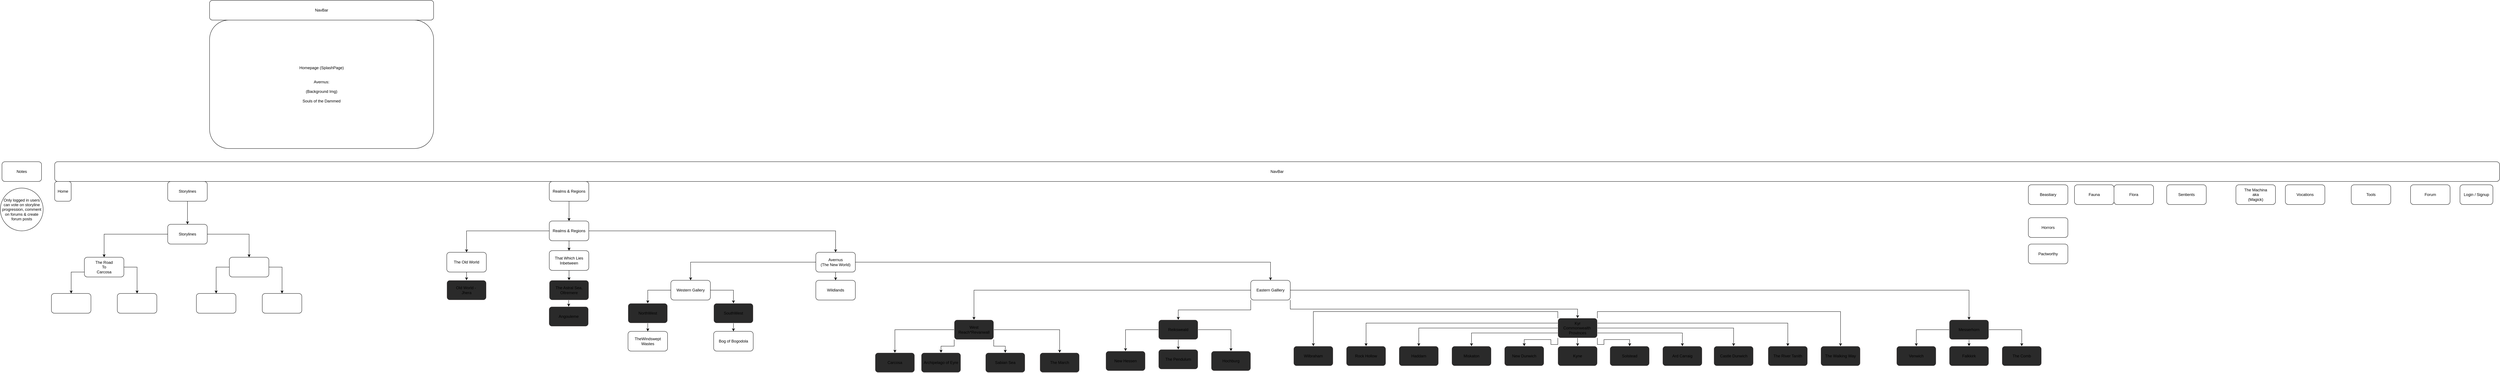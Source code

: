 <mxfile version="13.1.3">
    <diagram id="6hGFLwfOUW9BJ-s0fimq" name="Page-1">
        <mxGraphModel dx="2528" dy="1867" grid="1" gridSize="10" guides="1" tooltips="1" connect="1" arrows="1" fold="1" page="1" pageScale="1" pageWidth="827" pageHeight="1169" math="0" shadow="0">
            <root>
                <mxCell id="0"/>
                <mxCell id="1" parent="0"/>
                <mxCell id="2" value="NavBar" style="rounded=1;whiteSpace=wrap;html=1;" parent="1" vertex="1">
                    <mxGeometry x="10" y="40" width="7420" height="60" as="geometry"/>
                </mxCell>
                <mxCell id="3" value="Homepage (SplashPage)&lt;br&gt;&lt;br&gt;&lt;br&gt;Avernus:&lt;br&gt;&lt;br&gt;(Background Img)&lt;br&gt;&lt;br&gt;Souls of the Dammed" style="rounded=1;whiteSpace=wrap;html=1;" parent="1" vertex="1">
                    <mxGeometry x="480" y="-390" width="680" height="390" as="geometry"/>
                </mxCell>
                <mxCell id="4" value="Sentients" style="rounded=1;whiteSpace=wrap;html=1;" parent="1" vertex="1">
                    <mxGeometry x="6420" y="110" width="120" height="60" as="geometry"/>
                </mxCell>
                <mxCell id="5" value="Beastiary" style="rounded=1;whiteSpace=wrap;html=1;" parent="1" vertex="1">
                    <mxGeometry x="6000" y="110" width="120" height="60" as="geometry"/>
                </mxCell>
                <mxCell id="42" style="edgeStyle=orthogonalEdgeStyle;rounded=0;orthogonalLoop=1;jettySize=auto;html=1;exitX=0.5;exitY=1;exitDx=0;exitDy=0;entryX=0.5;entryY=0;entryDx=0;entryDy=0;" edge="1" parent="1" source="6" target="31">
                    <mxGeometry relative="1" as="geometry"/>
                </mxCell>
                <mxCell id="82" style="edgeStyle=orthogonalEdgeStyle;rounded=0;orthogonalLoop=1;jettySize=auto;html=1;exitX=0;exitY=0.5;exitDx=0;exitDy=0;entryX=0.5;entryY=0;entryDx=0;entryDy=0;" edge="1" parent="1" source="6" target="32">
                    <mxGeometry relative="1" as="geometry"/>
                </mxCell>
                <mxCell id="83" style="edgeStyle=orthogonalEdgeStyle;rounded=0;orthogonalLoop=1;jettySize=auto;html=1;exitX=1;exitY=0.5;exitDx=0;exitDy=0;entryX=0.5;entryY=0;entryDx=0;entryDy=0;" edge="1" parent="1" source="6" target="38">
                    <mxGeometry relative="1" as="geometry"/>
                </mxCell>
                <mxCell id="6" value="Realms &amp;amp; Regions" style="rounded=1;whiteSpace=wrap;html=1;" parent="1" vertex="1">
                    <mxGeometry x="1511" y="220" width="120" height="60" as="geometry"/>
                </mxCell>
                <mxCell id="84" style="edgeStyle=orthogonalEdgeStyle;rounded=0;orthogonalLoop=1;jettySize=auto;html=1;exitX=1;exitY=0.5;exitDx=0;exitDy=0;entryX=0.5;entryY=0;entryDx=0;entryDy=0;" edge="1" parent="1" source="7" target="33">
                    <mxGeometry relative="1" as="geometry"/>
                </mxCell>
                <mxCell id="85" style="edgeStyle=orthogonalEdgeStyle;rounded=0;orthogonalLoop=1;jettySize=auto;html=1;exitX=0;exitY=0.5;exitDx=0;exitDy=0;entryX=0.5;entryY=0;entryDx=0;entryDy=0;" edge="1" parent="1" source="7" target="24">
                    <mxGeometry relative="1" as="geometry"/>
                </mxCell>
                <mxCell id="7" value="Storylines" style="rounded=1;whiteSpace=wrap;html=1;" parent="1" vertex="1">
                    <mxGeometry x="353" y="230" width="120" height="60" as="geometry"/>
                </mxCell>
                <mxCell id="8" value="Home" style="rounded=1;whiteSpace=wrap;html=1;" parent="1" vertex="1">
                    <mxGeometry x="10" y="100" width="50" height="60" as="geometry"/>
                </mxCell>
                <mxCell id="9" value="Login / Signup" style="rounded=1;whiteSpace=wrap;html=1;" parent="1" vertex="1">
                    <mxGeometry x="7310" y="110" width="100" height="60" as="geometry"/>
                </mxCell>
                <mxCell id="10" value="Forum" style="rounded=1;whiteSpace=wrap;html=1;" parent="1" vertex="1">
                    <mxGeometry x="7160" y="110" width="120" height="60" as="geometry"/>
                </mxCell>
                <mxCell id="11" value="Only logged in users can vote on storyline progression, comment on forums &amp;amp; create forum posts" style="ellipse;whiteSpace=wrap;html=1;aspect=fixed;" vertex="1" parent="1">
                    <mxGeometry x="-155" y="120" width="130" height="130" as="geometry"/>
                </mxCell>
                <mxCell id="12" value="Notes" style="rounded=1;whiteSpace=wrap;html=1;" vertex="1" parent="1">
                    <mxGeometry x="-150" y="40" width="120" height="60" as="geometry"/>
                </mxCell>
                <mxCell id="13" value="Tools" style="rounded=1;whiteSpace=wrap;html=1;" vertex="1" parent="1">
                    <mxGeometry x="6980" y="110" width="120" height="60" as="geometry"/>
                </mxCell>
                <mxCell id="14" value="Pactworthy" style="rounded=1;whiteSpace=wrap;html=1;" vertex="1" parent="1">
                    <mxGeometry x="6000" y="290" width="120" height="60" as="geometry"/>
                </mxCell>
                <mxCell id="15" value="Vocations" style="rounded=1;whiteSpace=wrap;html=1;" vertex="1" parent="1">
                    <mxGeometry x="6780" y="110" width="120" height="60" as="geometry"/>
                </mxCell>
                <mxCell id="16" value="Flora" style="rounded=1;whiteSpace=wrap;html=1;" vertex="1" parent="1">
                    <mxGeometry x="6260" y="110" width="120" height="60" as="geometry"/>
                </mxCell>
                <mxCell id="17" value="Fauna" style="rounded=1;whiteSpace=wrap;html=1;" vertex="1" parent="1">
                    <mxGeometry x="6140" y="110" width="120" height="60" as="geometry"/>
                </mxCell>
                <mxCell id="18" value="Horrors" style="rounded=1;whiteSpace=wrap;html=1;" vertex="1" parent="1">
                    <mxGeometry x="6000" y="210" width="120" height="60" as="geometry"/>
                </mxCell>
                <mxCell id="19" value="Bog of Bogodola" style="rounded=1;whiteSpace=wrap;html=1;" vertex="1" parent="1">
                    <mxGeometry x="2010" y="555" width="120" height="60" as="geometry"/>
                </mxCell>
                <mxCell id="20" value="TheWindswept Wastes" style="rounded=1;whiteSpace=wrap;html=1;" vertex="1" parent="1">
                    <mxGeometry x="1750" y="555" width="120" height="60" as="geometry"/>
                </mxCell>
                <mxCell id="60" style="edgeStyle=orthogonalEdgeStyle;rounded=0;orthogonalLoop=1;jettySize=auto;html=1;exitX=0;exitY=0.75;exitDx=0;exitDy=0;entryX=0.5;entryY=0;entryDx=0;entryDy=0;" edge="1" parent="1" source="24" target="57">
                    <mxGeometry relative="1" as="geometry"/>
                </mxCell>
                <mxCell id="61" style="edgeStyle=orthogonalEdgeStyle;rounded=0;orthogonalLoop=1;jettySize=auto;html=1;exitX=1;exitY=0.5;exitDx=0;exitDy=0;entryX=0.5;entryY=0;entryDx=0;entryDy=0;" edge="1" parent="1" source="24" target="56">
                    <mxGeometry relative="1" as="geometry"/>
                </mxCell>
                <mxCell id="24" value="The Road &lt;br&gt;To &lt;br&gt;Carcosa" style="rounded=1;whiteSpace=wrap;html=1;" vertex="1" parent="1">
                    <mxGeometry x="100" y="330" width="120" height="60" as="geometry"/>
                </mxCell>
                <mxCell id="159" style="edgeStyle=orthogonalEdgeStyle;rounded=0;orthogonalLoop=1;jettySize=auto;html=1;exitX=0.5;exitY=1;exitDx=0;exitDy=0;entryX=0.5;entryY=0;entryDx=0;entryDy=0;" edge="1" parent="1" source="31" target="156">
                    <mxGeometry relative="1" as="geometry"/>
                </mxCell>
                <mxCell id="31" value="That Which Lies Inbetween" style="rounded=1;whiteSpace=wrap;html=1;" vertex="1" parent="1">
                    <mxGeometry x="1511" y="310" width="120" height="60" as="geometry"/>
                </mxCell>
                <mxCell id="158" style="edgeStyle=orthogonalEdgeStyle;rounded=0;orthogonalLoop=1;jettySize=auto;html=1;exitX=0.5;exitY=1;exitDx=0;exitDy=0;entryX=0.5;entryY=0;entryDx=0;entryDy=0;" edge="1" parent="1" source="32" target="157">
                    <mxGeometry relative="1" as="geometry"/>
                </mxCell>
                <mxCell id="32" value="The Old World" style="rounded=1;whiteSpace=wrap;html=1;" vertex="1" parent="1">
                    <mxGeometry x="1200" y="315" width="120" height="60" as="geometry"/>
                </mxCell>
                <mxCell id="62" style="edgeStyle=orthogonalEdgeStyle;rounded=0;orthogonalLoop=1;jettySize=auto;html=1;exitX=0;exitY=0.5;exitDx=0;exitDy=0;entryX=0.5;entryY=0;entryDx=0;entryDy=0;" edge="1" parent="1" source="33" target="55">
                    <mxGeometry relative="1" as="geometry"/>
                </mxCell>
                <mxCell id="63" style="edgeStyle=orthogonalEdgeStyle;rounded=0;orthogonalLoop=1;jettySize=auto;html=1;exitX=1;exitY=0.5;exitDx=0;exitDy=0;entryX=0.5;entryY=0;entryDx=0;entryDy=0;" edge="1" parent="1" source="33" target="54">
                    <mxGeometry relative="1" as="geometry"/>
                </mxCell>
                <mxCell id="33" value="" style="rounded=1;whiteSpace=wrap;html=1;" vertex="1" parent="1">
                    <mxGeometry x="540" y="330" width="120" height="60" as="geometry"/>
                </mxCell>
                <mxCell id="69" style="edgeStyle=orthogonalEdgeStyle;rounded=0;orthogonalLoop=1;jettySize=auto;html=1;exitX=1;exitY=0.5;exitDx=0;exitDy=0;entryX=0.5;entryY=0;entryDx=0;entryDy=0;" edge="1" parent="1" source="38" target="51">
                    <mxGeometry relative="1" as="geometry"/>
                </mxCell>
                <mxCell id="70" style="edgeStyle=orthogonalEdgeStyle;rounded=0;orthogonalLoop=1;jettySize=auto;html=1;exitX=0;exitY=0.5;exitDx=0;exitDy=0;entryX=0.5;entryY=0;entryDx=0;entryDy=0;" edge="1" parent="1" source="38" target="52">
                    <mxGeometry relative="1" as="geometry"/>
                </mxCell>
                <mxCell id="71" style="edgeStyle=orthogonalEdgeStyle;rounded=0;orthogonalLoop=1;jettySize=auto;html=1;exitX=0.5;exitY=1;exitDx=0;exitDy=0;entryX=0.5;entryY=0;entryDx=0;entryDy=0;" edge="1" parent="1" source="38" target="53">
                    <mxGeometry relative="1" as="geometry"/>
                </mxCell>
                <mxCell id="38" value="Avernus &lt;br&gt;(The New World)" style="rounded=1;whiteSpace=wrap;html=1;" vertex="1" parent="1">
                    <mxGeometry x="2320" y="315" width="120" height="60" as="geometry"/>
                </mxCell>
                <mxCell id="45" value="NavBar" style="rounded=1;whiteSpace=wrap;html=1;" vertex="1" parent="1">
                    <mxGeometry x="480" y="-450" width="680" height="60" as="geometry"/>
                </mxCell>
                <mxCell id="49" value="The Machina&lt;br&gt;aka&lt;br&gt;(Magick)" style="rounded=1;whiteSpace=wrap;html=1;" vertex="1" parent="1">
                    <mxGeometry x="6630" y="110" width="120" height="60" as="geometry"/>
                </mxCell>
                <mxCell id="91" style="edgeStyle=orthogonalEdgeStyle;rounded=0;orthogonalLoop=1;jettySize=auto;html=1;exitX=0;exitY=0.5;exitDx=0;exitDy=0;entryX=0.5;entryY=0;entryDx=0;entryDy=0;" edge="1" parent="1" source="51" target="90">
                    <mxGeometry relative="1" as="geometry"/>
                </mxCell>
                <mxCell id="92" style="edgeStyle=orthogonalEdgeStyle;rounded=0;orthogonalLoop=1;jettySize=auto;html=1;exitX=0;exitY=1;exitDx=0;exitDy=0;entryX=0.5;entryY=0;entryDx=0;entryDy=0;" edge="1" parent="1" source="51" target="89">
                    <mxGeometry relative="1" as="geometry"/>
                </mxCell>
                <mxCell id="93" style="edgeStyle=orthogonalEdgeStyle;rounded=0;orthogonalLoop=1;jettySize=auto;html=1;exitX=1;exitY=1;exitDx=0;exitDy=0;entryX=0.5;entryY=0;entryDx=0;entryDy=0;" edge="1" parent="1" source="51" target="87">
                    <mxGeometry relative="1" as="geometry"/>
                </mxCell>
                <mxCell id="94" style="edgeStyle=orthogonalEdgeStyle;rounded=0;orthogonalLoop=1;jettySize=auto;html=1;exitX=1;exitY=0.5;exitDx=0;exitDy=0;entryX=0.5;entryY=0;entryDx=0;entryDy=0;" edge="1" parent="1" source="51" target="88">
                    <mxGeometry relative="1" as="geometry"/>
                </mxCell>
                <mxCell id="51" value="Eastern Galllery" style="rounded=1;whiteSpace=wrap;html=1;" vertex="1" parent="1">
                    <mxGeometry x="3640" y="400" width="120" height="60" as="geometry"/>
                </mxCell>
                <mxCell id="78" style="edgeStyle=orthogonalEdgeStyle;rounded=0;orthogonalLoop=1;jettySize=auto;html=1;exitX=1;exitY=0.5;exitDx=0;exitDy=0;entryX=0.5;entryY=0;entryDx=0;entryDy=0;" edge="1" parent="1" source="52" target="76">
                    <mxGeometry relative="1" as="geometry"/>
                </mxCell>
                <mxCell id="79" style="edgeStyle=orthogonalEdgeStyle;rounded=0;orthogonalLoop=1;jettySize=auto;html=1;exitX=0;exitY=0.5;exitDx=0;exitDy=0;entryX=0.5;entryY=0;entryDx=0;entryDy=0;" edge="1" parent="1" source="52" target="77">
                    <mxGeometry relative="1" as="geometry"/>
                </mxCell>
                <mxCell id="52" value="Western Gallery" style="rounded=1;whiteSpace=wrap;html=1;" vertex="1" parent="1">
                    <mxGeometry x="1880" y="400" width="120" height="60" as="geometry"/>
                </mxCell>
                <mxCell id="53" value="Wildlands" style="rounded=1;whiteSpace=wrap;html=1;" vertex="1" parent="1">
                    <mxGeometry x="2320" y="400" width="120" height="60" as="geometry"/>
                </mxCell>
                <mxCell id="54" value="" style="rounded=1;whiteSpace=wrap;html=1;" vertex="1" parent="1">
                    <mxGeometry x="640" y="440" width="120" height="60" as="geometry"/>
                </mxCell>
                <mxCell id="55" value="" style="rounded=1;whiteSpace=wrap;html=1;" vertex="1" parent="1">
                    <mxGeometry x="440" y="440" width="120" height="60" as="geometry"/>
                </mxCell>
                <mxCell id="56" value="" style="rounded=1;whiteSpace=wrap;html=1;" vertex="1" parent="1">
                    <mxGeometry x="200" y="440" width="120" height="60" as="geometry"/>
                </mxCell>
                <mxCell id="57" value="" style="rounded=1;whiteSpace=wrap;html=1;" vertex="1" parent="1">
                    <mxGeometry y="440" width="120" height="60" as="geometry"/>
                </mxCell>
                <mxCell id="59" style="edgeStyle=orthogonalEdgeStyle;rounded=0;orthogonalLoop=1;jettySize=auto;html=1;exitX=0.5;exitY=1;exitDx=0;exitDy=0;entryX=0.5;entryY=0;entryDx=0;entryDy=0;" edge="1" parent="1" source="58" target="7">
                    <mxGeometry relative="1" as="geometry"/>
                </mxCell>
                <mxCell id="58" value="Storylines" style="rounded=1;whiteSpace=wrap;html=1;" vertex="1" parent="1">
                    <mxGeometry x="353" y="100" width="120" height="60" as="geometry"/>
                </mxCell>
                <mxCell id="65" style="edgeStyle=orthogonalEdgeStyle;rounded=0;orthogonalLoop=1;jettySize=auto;html=1;exitX=0.5;exitY=1;exitDx=0;exitDy=0;entryX=0.5;entryY=0;entryDx=0;entryDy=0;" edge="1" parent="1" source="64" target="6">
                    <mxGeometry relative="1" as="geometry"/>
                </mxCell>
                <mxCell id="64" value="Realms &amp;amp; Regions" style="rounded=1;whiteSpace=wrap;html=1;" vertex="1" parent="1">
                    <mxGeometry x="1511" y="100" width="120" height="60" as="geometry"/>
                </mxCell>
                <mxCell id="81" style="edgeStyle=orthogonalEdgeStyle;rounded=0;orthogonalLoop=1;jettySize=auto;html=1;exitX=0.5;exitY=1;exitDx=0;exitDy=0;entryX=0.5;entryY=0;entryDx=0;entryDy=0;" edge="1" parent="1" source="76" target="19">
                    <mxGeometry relative="1" as="geometry"/>
                </mxCell>
                <mxCell id="76" value="SouthWest" style="rounded=1;whiteSpace=wrap;html=1;strokeColor=#F0E9E9;fillColor=#2A2A2A;" vertex="1" parent="1">
                    <mxGeometry x="2010" y="470" width="120" height="60" as="geometry"/>
                </mxCell>
                <mxCell id="80" style="edgeStyle=orthogonalEdgeStyle;rounded=0;orthogonalLoop=1;jettySize=auto;html=1;exitX=0.5;exitY=1;exitDx=0;exitDy=0;entryX=0.5;entryY=0;entryDx=0;entryDy=0;" edge="1" parent="1" source="77" target="20">
                    <mxGeometry relative="1" as="geometry"/>
                </mxCell>
                <mxCell id="77" value="NorthWest" style="rounded=1;whiteSpace=wrap;html=1;strokeColor=#F0E9E9;fillColor=#2A2A2A;" vertex="1" parent="1">
                    <mxGeometry x="1750" y="470" width="120" height="60" as="geometry"/>
                </mxCell>
                <mxCell id="126" style="edgeStyle=orthogonalEdgeStyle;rounded=0;orthogonalLoop=1;jettySize=auto;html=1;exitX=0.5;exitY=1;exitDx=0;exitDy=0;entryX=0.5;entryY=0;entryDx=0;entryDy=0;" edge="1" parent="1" source="87" target="115">
                    <mxGeometry relative="1" as="geometry"/>
                </mxCell>
                <mxCell id="145" style="edgeStyle=orthogonalEdgeStyle;rounded=0;orthogonalLoop=1;jettySize=auto;html=1;exitX=0;exitY=1;exitDx=0;exitDy=0;entryX=0.5;entryY=0;entryDx=0;entryDy=0;" edge="1" parent="1" source="87" target="116">
                    <mxGeometry relative="1" as="geometry"/>
                </mxCell>
                <mxCell id="146" style="edgeStyle=orthogonalEdgeStyle;rounded=0;orthogonalLoop=1;jettySize=auto;html=1;exitX=0;exitY=0.75;exitDx=0;exitDy=0;entryX=0.5;entryY=0;entryDx=0;entryDy=0;" edge="1" parent="1" source="87" target="117">
                    <mxGeometry relative="1" as="geometry"/>
                </mxCell>
                <mxCell id="147" style="edgeStyle=orthogonalEdgeStyle;rounded=0;orthogonalLoop=1;jettySize=auto;html=1;exitX=0;exitY=0.5;exitDx=0;exitDy=0;" edge="1" parent="1" source="87" target="118">
                    <mxGeometry relative="1" as="geometry"/>
                </mxCell>
                <mxCell id="148" style="edgeStyle=orthogonalEdgeStyle;rounded=0;orthogonalLoop=1;jettySize=auto;html=1;exitX=0;exitY=0.25;exitDx=0;exitDy=0;" edge="1" parent="1" source="87" target="119">
                    <mxGeometry relative="1" as="geometry"/>
                </mxCell>
                <mxCell id="149" style="edgeStyle=orthogonalEdgeStyle;rounded=0;orthogonalLoop=1;jettySize=auto;html=1;exitX=0;exitY=0;exitDx=0;exitDy=0;" edge="1" parent="1" source="87" target="120">
                    <mxGeometry relative="1" as="geometry"/>
                </mxCell>
                <mxCell id="150" style="edgeStyle=orthogonalEdgeStyle;rounded=0;orthogonalLoop=1;jettySize=auto;html=1;exitX=1;exitY=1;exitDx=0;exitDy=0;" edge="1" parent="1" source="87" target="121">
                    <mxGeometry relative="1" as="geometry"/>
                </mxCell>
                <mxCell id="151" style="edgeStyle=orthogonalEdgeStyle;rounded=0;orthogonalLoop=1;jettySize=auto;html=1;exitX=1;exitY=0.75;exitDx=0;exitDy=0;" edge="1" parent="1" source="87" target="122">
                    <mxGeometry relative="1" as="geometry"/>
                </mxCell>
                <mxCell id="152" style="edgeStyle=orthogonalEdgeStyle;rounded=0;orthogonalLoop=1;jettySize=auto;html=1;exitX=1;exitY=0.5;exitDx=0;exitDy=0;entryX=0.5;entryY=0;entryDx=0;entryDy=0;" edge="1" parent="1" source="87" target="123">
                    <mxGeometry relative="1" as="geometry"/>
                </mxCell>
                <mxCell id="153" style="edgeStyle=orthogonalEdgeStyle;rounded=0;orthogonalLoop=1;jettySize=auto;html=1;exitX=1;exitY=0.25;exitDx=0;exitDy=0;" edge="1" parent="1" source="87" target="125">
                    <mxGeometry relative="1" as="geometry"/>
                </mxCell>
                <mxCell id="154" style="edgeStyle=orthogonalEdgeStyle;rounded=0;orthogonalLoop=1;jettySize=auto;html=1;exitX=1;exitY=0;exitDx=0;exitDy=0;" edge="1" parent="1" source="87" target="124">
                    <mxGeometry relative="1" as="geometry"/>
                </mxCell>
                <mxCell id="87" value="Kyr &lt;br&gt;Commonwealth&amp;nbsp;&lt;br&gt;Provinces" style="rounded=1;whiteSpace=wrap;html=1;strokeColor=#F0E9E9;fillColor=#2A2A2A;" vertex="1" parent="1">
                    <mxGeometry x="4572" y="515" width="120" height="60" as="geometry"/>
                </mxCell>
                <mxCell id="112" style="edgeStyle=orthogonalEdgeStyle;rounded=0;orthogonalLoop=1;jettySize=auto;html=1;exitX=0.5;exitY=1;exitDx=0;exitDy=0;entryX=0.5;entryY=0;entryDx=0;entryDy=0;" edge="1" parent="1" source="88" target="104">
                    <mxGeometry relative="1" as="geometry"/>
                </mxCell>
                <mxCell id="143" style="edgeStyle=orthogonalEdgeStyle;rounded=0;orthogonalLoop=1;jettySize=auto;html=1;exitX=0;exitY=0.5;exitDx=0;exitDy=0;entryX=0.5;entryY=0;entryDx=0;entryDy=0;" edge="1" parent="1" source="88" target="103">
                    <mxGeometry relative="1" as="geometry"/>
                </mxCell>
                <mxCell id="144" style="edgeStyle=orthogonalEdgeStyle;rounded=0;orthogonalLoop=1;jettySize=auto;html=1;exitX=1;exitY=0.5;exitDx=0;exitDy=0;entryX=0.5;entryY=0;entryDx=0;entryDy=0;" edge="1" parent="1" source="88" target="102">
                    <mxGeometry relative="1" as="geometry"/>
                </mxCell>
                <mxCell id="88" value="Messerhorn" style="rounded=1;whiteSpace=wrap;html=1;strokeColor=#F0E9E9;fillColor=#2A2A2A;" vertex="1" parent="1">
                    <mxGeometry x="5760" y="520" width="120" height="60" as="geometry"/>
                </mxCell>
                <mxCell id="109" style="edgeStyle=orthogonalEdgeStyle;rounded=0;orthogonalLoop=1;jettySize=auto;html=1;exitX=0.5;exitY=1;exitDx=0;exitDy=0;entryX=0.5;entryY=0;entryDx=0;entryDy=0;" edge="1" parent="1" source="89" target="100">
                    <mxGeometry relative="1" as="geometry"/>
                </mxCell>
                <mxCell id="141" style="edgeStyle=orthogonalEdgeStyle;rounded=0;orthogonalLoop=1;jettySize=auto;html=1;exitX=0;exitY=0.5;exitDx=0;exitDy=0;entryX=0.5;entryY=0;entryDx=0;entryDy=0;" edge="1" parent="1" source="89" target="99">
                    <mxGeometry relative="1" as="geometry"/>
                </mxCell>
                <mxCell id="142" style="edgeStyle=orthogonalEdgeStyle;rounded=0;orthogonalLoop=1;jettySize=auto;html=1;exitX=1;exitY=0.5;exitDx=0;exitDy=0;" edge="1" parent="1" source="89" target="101">
                    <mxGeometry relative="1" as="geometry"/>
                </mxCell>
                <mxCell id="89" value="Reiksweald" style="rounded=1;whiteSpace=wrap;html=1;strokeColor=#F0E9E9;fillColor=#2A2A2A;" vertex="1" parent="1">
                    <mxGeometry x="3360" y="520" width="120" height="60" as="geometry"/>
                </mxCell>
                <mxCell id="137" style="edgeStyle=orthogonalEdgeStyle;rounded=0;orthogonalLoop=1;jettySize=auto;html=1;exitX=0;exitY=0.5;exitDx=0;exitDy=0;entryX=0.5;entryY=0;entryDx=0;entryDy=0;" edge="1" parent="1" source="90" target="95">
                    <mxGeometry relative="1" as="geometry"/>
                </mxCell>
                <mxCell id="138" style="edgeStyle=orthogonalEdgeStyle;rounded=0;orthogonalLoop=1;jettySize=auto;html=1;exitX=0;exitY=1;exitDx=0;exitDy=0;entryX=0.5;entryY=0;entryDx=0;entryDy=0;" edge="1" parent="1" source="90" target="96">
                    <mxGeometry relative="1" as="geometry"/>
                </mxCell>
                <mxCell id="139" style="edgeStyle=orthogonalEdgeStyle;rounded=0;orthogonalLoop=1;jettySize=auto;html=1;exitX=1;exitY=1;exitDx=0;exitDy=0;entryX=0.5;entryY=0;entryDx=0;entryDy=0;" edge="1" parent="1" source="90" target="97">
                    <mxGeometry relative="1" as="geometry"/>
                </mxCell>
                <mxCell id="140" style="edgeStyle=orthogonalEdgeStyle;rounded=0;orthogonalLoop=1;jettySize=auto;html=1;exitX=1;exitY=0.5;exitDx=0;exitDy=0;entryX=0.5;entryY=0;entryDx=0;entryDy=0;" edge="1" parent="1" source="90" target="98">
                    <mxGeometry relative="1" as="geometry"/>
                </mxCell>
                <mxCell id="90" value="West Reach*Revanwall" style="rounded=1;whiteSpace=wrap;html=1;strokeColor=#F0E9E9;fillColor=#2A2A2A;" vertex="1" parent="1">
                    <mxGeometry x="2740" y="520" width="120" height="60" as="geometry"/>
                </mxCell>
                <mxCell id="95" value="Carcosa" style="rounded=1;whiteSpace=wrap;html=1;strokeColor=#F0E9E9;fillColor=#2A2A2A;" vertex="1" parent="1">
                    <mxGeometry x="2500" y="620" width="120" height="60" as="geometry"/>
                </mxCell>
                <mxCell id="96" value="Archipelago of Eyre" style="rounded=1;whiteSpace=wrap;html=1;strokeColor=#F0E9E9;fillColor=#2A2A2A;" vertex="1" parent="1">
                    <mxGeometry x="2640" y="620" width="120" height="60" as="geometry"/>
                </mxCell>
                <mxCell id="97" value="Sabian Sea" style="rounded=1;whiteSpace=wrap;html=1;strokeColor=#F0E9E9;fillColor=#2A2A2A;" vertex="1" parent="1">
                    <mxGeometry x="2835" y="620" width="120" height="60" as="geometry"/>
                </mxCell>
                <mxCell id="98" value="The March" style="rounded=1;whiteSpace=wrap;html=1;strokeColor=#F0E9E9;fillColor=#2A2A2A;" vertex="1" parent="1">
                    <mxGeometry x="3000" y="620" width="120" height="60" as="geometry"/>
                </mxCell>
                <mxCell id="99" value="New Hessen" style="rounded=1;whiteSpace=wrap;html=1;strokeColor=#F0E9E9;fillColor=#2A2A2A;" vertex="1" parent="1">
                    <mxGeometry x="3200" y="615" width="120" height="60" as="geometry"/>
                </mxCell>
                <mxCell id="100" value="The Pendulum" style="rounded=1;whiteSpace=wrap;html=1;strokeColor=#F0E9E9;fillColor=#2A2A2A;" vertex="1" parent="1">
                    <mxGeometry x="3360" y="610" width="120" height="60" as="geometry"/>
                </mxCell>
                <mxCell id="101" value="Hochburg" style="rounded=1;whiteSpace=wrap;html=1;strokeColor=#F0E9E9;fillColor=#2A2A2A;" vertex="1" parent="1">
                    <mxGeometry x="3520" y="615" width="120" height="60" as="geometry"/>
                </mxCell>
                <mxCell id="102" value="The Comb" style="rounded=1;whiteSpace=wrap;html=1;strokeColor=#F0E9E9;fillColor=#2A2A2A;" vertex="1" parent="1">
                    <mxGeometry x="5920" y="600" width="120" height="60" as="geometry"/>
                </mxCell>
                <mxCell id="103" value="Venwich" style="rounded=1;whiteSpace=wrap;html=1;strokeColor=#F0E9E9;fillColor=#2A2A2A;" vertex="1" parent="1">
                    <mxGeometry x="5600" y="600" width="120" height="60" as="geometry"/>
                </mxCell>
                <mxCell id="104" value="Falkkirk" style="rounded=1;whiteSpace=wrap;html=1;strokeColor=#F0E9E9;fillColor=#2A2A2A;" vertex="1" parent="1">
                    <mxGeometry x="5760" y="600" width="120" height="60" as="geometry"/>
                </mxCell>
                <mxCell id="115" value="Kyne" style="rounded=1;whiteSpace=wrap;html=1;strokeColor=#F0E9E9;fillColor=#2A2A2A;" vertex="1" parent="1">
                    <mxGeometry x="4572" y="600" width="120" height="60" as="geometry"/>
                </mxCell>
                <mxCell id="116" value="New Dunwich" style="rounded=1;whiteSpace=wrap;html=1;strokeColor=#F0E9E9;fillColor=#2A2A2A;" vertex="1" parent="1">
                    <mxGeometry x="4410" y="600" width="120" height="60" as="geometry"/>
                </mxCell>
                <mxCell id="117" value="Miskaton" style="rounded=1;whiteSpace=wrap;html=1;strokeColor=#F0E9E9;fillColor=#2A2A2A;" vertex="1" parent="1">
                    <mxGeometry x="4250" y="600" width="120" height="60" as="geometry"/>
                </mxCell>
                <mxCell id="118" value="Haddam" style="rounded=1;whiteSpace=wrap;html=1;strokeColor=#F0E9E9;fillColor=#2A2A2A;" vertex="1" parent="1">
                    <mxGeometry x="4090" y="600" width="120" height="60" as="geometry"/>
                </mxCell>
                <mxCell id="119" value="Rock Hollow" style="rounded=1;whiteSpace=wrap;html=1;strokeColor=#F0E9E9;fillColor=#2A2A2A;" vertex="1" parent="1">
                    <mxGeometry x="3930" y="600" width="120" height="60" as="geometry"/>
                </mxCell>
                <mxCell id="120" value="Wilbraham" style="rounded=1;whiteSpace=wrap;html=1;strokeColor=#F0E9E9;fillColor=#2A2A2A;" vertex="1" parent="1">
                    <mxGeometry x="3770" y="600" width="120" height="60" as="geometry"/>
                </mxCell>
                <mxCell id="121" value="Solstead" style="rounded=1;whiteSpace=wrap;html=1;strokeColor=#F0E9E9;fillColor=#2A2A2A;" vertex="1" parent="1">
                    <mxGeometry x="4730" y="600" width="120" height="60" as="geometry"/>
                </mxCell>
                <mxCell id="122" value="Ard Carraig" style="rounded=1;whiteSpace=wrap;html=1;strokeColor=#F0E9E9;fillColor=#2A2A2A;" vertex="1" parent="1">
                    <mxGeometry x="4890" y="600" width="120" height="60" as="geometry"/>
                </mxCell>
                <mxCell id="123" value="Castle Dunwich" style="rounded=1;whiteSpace=wrap;html=1;strokeColor=#F0E9E9;fillColor=#2A2A2A;" vertex="1" parent="1">
                    <mxGeometry x="5045.5" y="600" width="120" height="60" as="geometry"/>
                </mxCell>
                <mxCell id="124" value="The Walking Way" style="rounded=1;whiteSpace=wrap;html=1;strokeColor=#F0E9E9;fillColor=#2A2A2A;" vertex="1" parent="1">
                    <mxGeometry x="5370" y="600" width="120" height="60" as="geometry"/>
                </mxCell>
                <mxCell id="125" value="The River Tanith" style="rounded=1;whiteSpace=wrap;html=1;strokeColor=#F0E9E9;fillColor=#2A2A2A;" vertex="1" parent="1">
                    <mxGeometry x="5210" y="600" width="120" height="60" as="geometry"/>
                </mxCell>
                <mxCell id="155" value="Angouleme" style="rounded=1;whiteSpace=wrap;html=1;strokeColor=#F0E9E9;fillColor=#2A2A2A;" vertex="1" parent="1">
                    <mxGeometry x="1510" y="480" width="120" height="60" as="geometry"/>
                </mxCell>
                <mxCell id="160" style="edgeStyle=orthogonalEdgeStyle;rounded=0;orthogonalLoop=1;jettySize=auto;html=1;exitX=0.5;exitY=1;exitDx=0;exitDy=0;entryX=0.5;entryY=0;entryDx=0;entryDy=0;" edge="1" parent="1" source="156" target="155">
                    <mxGeometry relative="1" as="geometry"/>
                </mxCell>
                <mxCell id="156" value="The Astral Sea,&lt;br&gt;Oltremere" style="rounded=1;whiteSpace=wrap;html=1;strokeColor=#F0E9E9;fillColor=#2A2A2A;" vertex="1" parent="1">
                    <mxGeometry x="1511" y="400" width="120" height="60" as="geometry"/>
                </mxCell>
                <mxCell id="157" value="Old World -&amp;nbsp;&lt;br&gt;Jhera" style="rounded=1;whiteSpace=wrap;html=1;strokeColor=#F0E9E9;fillColor=#2A2A2A;" vertex="1" parent="1">
                    <mxGeometry x="1200" y="400" width="120" height="60" as="geometry"/>
                </mxCell>
            </root>
        </mxGraphModel>
    </diagram>
</mxfile>